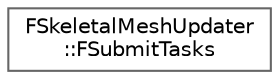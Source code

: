 digraph "Graphical Class Hierarchy"
{
 // INTERACTIVE_SVG=YES
 // LATEX_PDF_SIZE
  bgcolor="transparent";
  edge [fontname=Helvetica,fontsize=10,labelfontname=Helvetica,labelfontsize=10];
  node [fontname=Helvetica,fontsize=10,shape=box,height=0.2,width=0.4];
  rankdir="LR";
  Node0 [id="Node000000",label="FSkeletalMeshUpdater\l::FSubmitTasks",height=0.2,width=0.4,color="grey40", fillcolor="white", style="filled",URL="$db/d17/structFSkeletalMeshUpdater_1_1FSubmitTasks.html",tooltip=" "];
}
